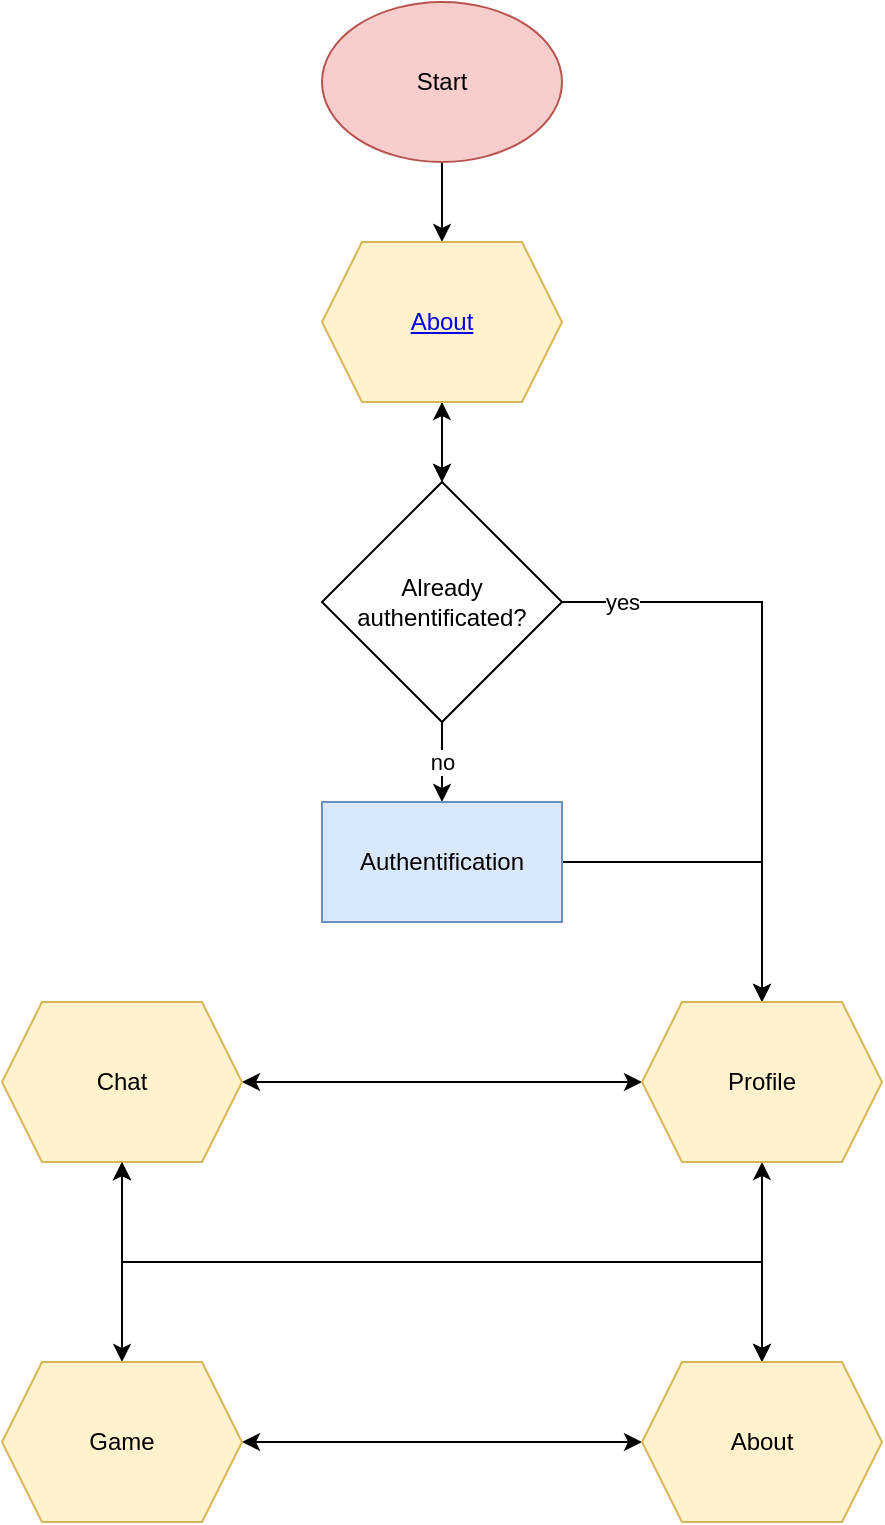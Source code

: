 <mxfile version="20.0.1" type="github">
  <diagram id="6a731a19-8d31-9384-78a2-239565b7b9f0" name="Page-1">
    <mxGraphModel dx="1303" dy="1887" grid="1" gridSize="10" guides="1" tooltips="1" connect="1" arrows="1" fold="1" page="1" pageScale="1" pageWidth="1169" pageHeight="827" background="none" math="0" shadow="0">
      <root>
        <mxCell id="0" />
        <mxCell id="1" parent="0" />
        <mxCell id="MjFL4MH4IF4x361PRrN6-69" style="edgeStyle=orthogonalEdgeStyle;rounded=0;orthogonalLoop=1;jettySize=auto;html=1;exitX=1;exitY=0.5;exitDx=0;exitDy=0;" edge="1" parent="1" source="MjFL4MH4IF4x361PRrN6-59" target="MjFL4MH4IF4x361PRrN6-64">
          <mxGeometry relative="1" as="geometry" />
        </mxCell>
        <mxCell id="MjFL4MH4IF4x361PRrN6-75" value="yes" style="edgeLabel;html=1;align=center;verticalAlign=middle;resizable=0;points=[];" vertex="1" connectable="0" parent="MjFL4MH4IF4x361PRrN6-69">
          <mxGeometry x="-0.8" y="-4" relative="1" as="geometry">
            <mxPoint y="-4" as="offset" />
          </mxGeometry>
        </mxCell>
        <mxCell id="MjFL4MH4IF4x361PRrN6-71" value="no" style="edgeStyle=orthogonalEdgeStyle;rounded=0;orthogonalLoop=1;jettySize=auto;html=1;exitX=0.5;exitY=1;exitDx=0;exitDy=0;entryX=0.5;entryY=0;entryDx=0;entryDy=0;" edge="1" parent="1" source="MjFL4MH4IF4x361PRrN6-59" target="MjFL4MH4IF4x361PRrN6-60">
          <mxGeometry relative="1" as="geometry" />
        </mxCell>
        <mxCell id="MjFL4MH4IF4x361PRrN6-59" value="Already authentificated?" style="rhombus;whiteSpace=wrap;html=1;" vertex="1" parent="1">
          <mxGeometry x="480" y="280" width="120" height="120" as="geometry" />
        </mxCell>
        <mxCell id="MjFL4MH4IF4x361PRrN6-76" style="edgeStyle=orthogonalEdgeStyle;rounded=0;orthogonalLoop=1;jettySize=auto;html=1;exitX=1;exitY=0.5;exitDx=0;exitDy=0;" edge="1" parent="1" source="MjFL4MH4IF4x361PRrN6-60" target="MjFL4MH4IF4x361PRrN6-64">
          <mxGeometry relative="1" as="geometry" />
        </mxCell>
        <mxCell id="MjFL4MH4IF4x361PRrN6-60" value="Authentification" style="rounded=0;whiteSpace=wrap;html=1;fillColor=#dae8fc;strokeColor=#6c8ebf;" vertex="1" parent="1">
          <mxGeometry x="480" y="440" width="120" height="60" as="geometry" />
        </mxCell>
        <mxCell id="MjFL4MH4IF4x361PRrN6-73" style="edgeStyle=orthogonalEdgeStyle;rounded=0;orthogonalLoop=1;jettySize=auto;html=1;exitX=0.5;exitY=1;exitDx=0;exitDy=0;entryX=0.5;entryY=0;entryDx=0;entryDy=0;" edge="1" parent="1" source="MjFL4MH4IF4x361PRrN6-62" target="MjFL4MH4IF4x361PRrN6-67">
          <mxGeometry relative="1" as="geometry" />
        </mxCell>
        <mxCell id="MjFL4MH4IF4x361PRrN6-62" value="Start" style="ellipse;whiteSpace=wrap;html=1;fillColor=#f8cecc;strokeColor=#b85450;" vertex="1" parent="1">
          <mxGeometry x="480" y="40" width="120" height="80" as="geometry" />
        </mxCell>
        <mxCell id="MjFL4MH4IF4x361PRrN6-77" style="edgeStyle=orthogonalEdgeStyle;rounded=0;orthogonalLoop=1;jettySize=auto;html=1;exitX=0;exitY=0.5;exitDx=0;exitDy=0;entryX=1;entryY=0.5;entryDx=0;entryDy=0;startArrow=classic;startFill=1;" edge="1" parent="1" source="MjFL4MH4IF4x361PRrN6-64" target="MjFL4MH4IF4x361PRrN6-65">
          <mxGeometry relative="1" as="geometry" />
        </mxCell>
        <mxCell id="MjFL4MH4IF4x361PRrN6-84" style="edgeStyle=orthogonalEdgeStyle;rounded=0;orthogonalLoop=1;jettySize=auto;html=1;exitX=0.5;exitY=1;exitDx=0;exitDy=0;startArrow=classic;startFill=1;" edge="1" parent="1" source="MjFL4MH4IF4x361PRrN6-64" target="MjFL4MH4IF4x361PRrN6-81">
          <mxGeometry relative="1" as="geometry" />
        </mxCell>
        <mxCell id="MjFL4MH4IF4x361PRrN6-64" value="&lt;div&gt;Profile&lt;/div&gt;" style="shape=hexagon;perimeter=hexagonPerimeter2;whiteSpace=wrap;html=1;fixedSize=1;fillColor=#fff2cc;strokeColor=#d6b656;" vertex="1" parent="1">
          <mxGeometry x="640" y="540" width="120" height="80" as="geometry" />
        </mxCell>
        <mxCell id="MjFL4MH4IF4x361PRrN6-86" style="edgeStyle=orthogonalEdgeStyle;rounded=0;orthogonalLoop=1;jettySize=auto;html=1;exitX=0.5;exitY=1;exitDx=0;exitDy=0;entryX=0.5;entryY=0;entryDx=0;entryDy=0;startArrow=classic;startFill=1;" edge="1" parent="1" source="MjFL4MH4IF4x361PRrN6-65" target="MjFL4MH4IF4x361PRrN6-66">
          <mxGeometry relative="1" as="geometry">
            <Array as="points">
              <mxPoint x="380" y="690" />
              <mxPoint x="380" y="690" />
            </Array>
          </mxGeometry>
        </mxCell>
        <mxCell id="MjFL4MH4IF4x361PRrN6-65" value="&lt;div&gt;Chat&lt;/div&gt;" style="shape=hexagon;perimeter=hexagonPerimeter2;whiteSpace=wrap;html=1;fixedSize=1;fillColor=#fff2cc;strokeColor=#d6b656;" vertex="1" parent="1">
          <mxGeometry x="320" y="540" width="120" height="80" as="geometry" />
        </mxCell>
        <mxCell id="MjFL4MH4IF4x361PRrN6-83" style="edgeStyle=orthogonalEdgeStyle;rounded=0;orthogonalLoop=1;jettySize=auto;html=1;exitX=1;exitY=0.5;exitDx=0;exitDy=0;entryX=0;entryY=0.5;entryDx=0;entryDy=0;startArrow=classic;startFill=1;" edge="1" parent="1" source="MjFL4MH4IF4x361PRrN6-66" target="MjFL4MH4IF4x361PRrN6-81">
          <mxGeometry relative="1" as="geometry" />
        </mxCell>
        <mxCell id="MjFL4MH4IF4x361PRrN6-66" value="&lt;div&gt;Game&lt;/div&gt;" style="shape=hexagon;perimeter=hexagonPerimeter2;whiteSpace=wrap;html=1;fixedSize=1;fillColor=#fff2cc;strokeColor=#d6b656;" vertex="1" parent="1">
          <mxGeometry x="320" y="720" width="120" height="80" as="geometry" />
        </mxCell>
        <mxCell id="MjFL4MH4IF4x361PRrN6-74" style="edgeStyle=orthogonalEdgeStyle;rounded=0;orthogonalLoop=1;jettySize=auto;html=1;exitX=0.5;exitY=1;exitDx=0;exitDy=0;entryX=0.5;entryY=0;entryDx=0;entryDy=0;" edge="1" parent="1" source="MjFL4MH4IF4x361PRrN6-67" target="MjFL4MH4IF4x361PRrN6-59">
          <mxGeometry relative="1" as="geometry" />
        </mxCell>
        <mxCell id="MjFL4MH4IF4x361PRrN6-92" value="" style="edgeStyle=orthogonalEdgeStyle;rounded=0;orthogonalLoop=1;jettySize=auto;html=1;startArrow=classic;startFill=1;" edge="1" parent="1" source="MjFL4MH4IF4x361PRrN6-67" target="MjFL4MH4IF4x361PRrN6-59">
          <mxGeometry relative="1" as="geometry" />
        </mxCell>
        <mxCell id="MjFL4MH4IF4x361PRrN6-67" value="&lt;div&gt;&lt;a href=&quot;https://github.com/fyusuf-a/ft_transcendence/wiki/page-about&quot;&gt;About&lt;/a&gt;&lt;/div&gt;" style="shape=hexagon;perimeter=hexagonPerimeter2;whiteSpace=wrap;html=1;fixedSize=1;fillColor=#fff2cc;strokeColor=#d6b656;" vertex="1" parent="1">
          <mxGeometry x="480" y="160" width="120" height="80" as="geometry" />
        </mxCell>
        <mxCell id="MjFL4MH4IF4x361PRrN6-91" style="edgeStyle=orthogonalEdgeStyle;rounded=0;orthogonalLoop=1;jettySize=auto;html=1;exitX=0.5;exitY=0;exitDx=0;exitDy=0;entryX=0.5;entryY=1;entryDx=0;entryDy=0;startArrow=classic;startFill=1;" edge="1" parent="1" source="MjFL4MH4IF4x361PRrN6-81" target="MjFL4MH4IF4x361PRrN6-65">
          <mxGeometry relative="1" as="geometry" />
        </mxCell>
        <mxCell id="MjFL4MH4IF4x361PRrN6-81" value="&lt;div&gt;About&lt;/div&gt;" style="shape=hexagon;perimeter=hexagonPerimeter2;whiteSpace=wrap;html=1;fixedSize=1;fillColor=#fff2cc;strokeColor=#d6b656;" vertex="1" parent="1">
          <mxGeometry x="640" y="720" width="120" height="80" as="geometry" />
        </mxCell>
      </root>
    </mxGraphModel>
  </diagram>
</mxfile>
